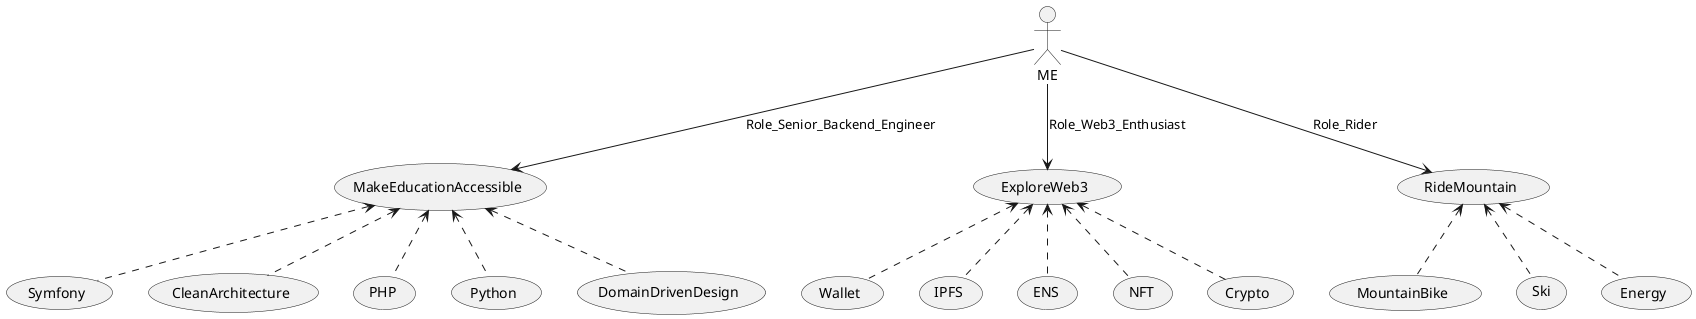 @startuml
actor ME
usecase MakeEducationAccessible
usecase ExploreWeb3
usecase RideMountain
usecase Symfony
usecase CleanArchitecture
usecase PHP
usecase Python
usecase DomainDrivenDesign
usecase Wallet
usecase IPFS
usecase ENS
usecase NFT
usecase Crypto
usecase MountainBike
usecase Ski
usecase Energy
ME --> MakeEducationAccessible: Role_Senior_Backend_Engineer
MakeEducationAccessible <.. Symfony
MakeEducationAccessible <.. PHP
MakeEducationAccessible <.. CleanArchitecture
MakeEducationAccessible <.. DomainDrivenDesign
MakeEducationAccessible <.. Python
ME --> ExploreWeb3: Role_Web3_Enthusiast
ExploreWeb3 <.. Wallet
ExploreWeb3 <.. IPFS
ExploreWeb3 <.. NFT
ExploreWeb3 <.. ENS
ExploreWeb3 <.. Crypto
ME --> RideMountain: Role_Rider
RideMountain <.. MountainBike
RideMountain <.. Ski
RideMountain <.. Energy
@enduml
